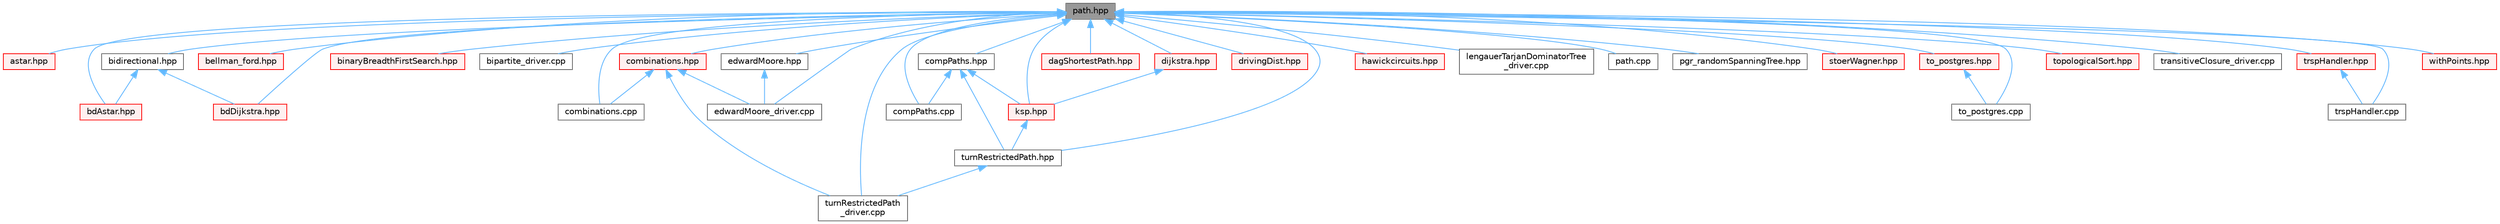 digraph "path.hpp"
{
 // LATEX_PDF_SIZE
  bgcolor="transparent";
  edge [fontname=Helvetica,fontsize=10,labelfontname=Helvetica,labelfontsize=10];
  node [fontname=Helvetica,fontsize=10,shape=box,height=0.2,width=0.4];
  Node1 [id="Node000001",label="path.hpp",height=0.2,width=0.4,color="gray40", fillcolor="grey60", style="filled", fontcolor="black",tooltip=" "];
  Node1 -> Node2 [id="edge1_Node000001_Node000002",dir="back",color="steelblue1",style="solid",tooltip=" "];
  Node2 [id="Node000002",label="astar.hpp",height=0.2,width=0.4,color="red", fillcolor="#FFF0F0", style="filled",URL="$astar_8hpp.html",tooltip=" "];
  Node1 -> Node4 [id="edge2_Node000001_Node000004",dir="back",color="steelblue1",style="solid",tooltip=" "];
  Node4 [id="Node000004",label="bdAstar.hpp",height=0.2,width=0.4,color="red", fillcolor="#FFF0F0", style="filled",URL="$bdAstar_8hpp.html",tooltip=" "];
  Node1 -> Node6 [id="edge3_Node000001_Node000006",dir="back",color="steelblue1",style="solid",tooltip=" "];
  Node6 [id="Node000006",label="bdDijkstra.hpp",height=0.2,width=0.4,color="red", fillcolor="#FFF0F0", style="filled",URL="$bdDijkstra_8hpp.html",tooltip=" "];
  Node1 -> Node8 [id="edge4_Node000001_Node000008",dir="back",color="steelblue1",style="solid",tooltip=" "];
  Node8 [id="Node000008",label="bellman_ford.hpp",height=0.2,width=0.4,color="red", fillcolor="#FFF0F0", style="filled",URL="$bellman__ford_8hpp.html",tooltip=" "];
  Node1 -> Node11 [id="edge5_Node000001_Node000011",dir="back",color="steelblue1",style="solid",tooltip=" "];
  Node11 [id="Node000011",label="bidirectional.hpp",height=0.2,width=0.4,color="grey40", fillcolor="white", style="filled",URL="$bidirectional_8hpp.html",tooltip=" "];
  Node11 -> Node4 [id="edge6_Node000011_Node000004",dir="back",color="steelblue1",style="solid",tooltip=" "];
  Node11 -> Node6 [id="edge7_Node000011_Node000006",dir="back",color="steelblue1",style="solid",tooltip=" "];
  Node1 -> Node12 [id="edge8_Node000001_Node000012",dir="back",color="steelblue1",style="solid",tooltip=" "];
  Node12 [id="Node000012",label="binaryBreadthFirstSearch.hpp",height=0.2,width=0.4,color="red", fillcolor="#FFF0F0", style="filled",URL="$binaryBreadthFirstSearch_8hpp.html",tooltip=" "];
  Node1 -> Node14 [id="edge9_Node000001_Node000014",dir="back",color="steelblue1",style="solid",tooltip=" "];
  Node14 [id="Node000014",label="bipartite_driver.cpp",height=0.2,width=0.4,color="grey40", fillcolor="white", style="filled",URL="$bipartite__driver_8cpp.html",tooltip=" "];
  Node1 -> Node15 [id="edge10_Node000001_Node000015",dir="back",color="steelblue1",style="solid",tooltip=" "];
  Node15 [id="Node000015",label="combinations.cpp",height=0.2,width=0.4,color="grey40", fillcolor="white", style="filled",URL="$combinations_8cpp.html",tooltip=" "];
  Node1 -> Node16 [id="edge11_Node000001_Node000016",dir="back",color="steelblue1",style="solid",tooltip=" "];
  Node16 [id="Node000016",label="combinations.hpp",height=0.2,width=0.4,color="red", fillcolor="#FFF0F0", style="filled",URL="$combinations_8hpp.html",tooltip=" "];
  Node16 -> Node15 [id="edge12_Node000016_Node000015",dir="back",color="steelblue1",style="solid",tooltip=" "];
  Node16 -> Node21 [id="edge13_Node000016_Node000021",dir="back",color="steelblue1",style="solid",tooltip=" "];
  Node21 [id="Node000021",label="edwardMoore_driver.cpp",height=0.2,width=0.4,color="grey40", fillcolor="white", style="filled",URL="$edwardMoore__driver_8cpp.html",tooltip=" "];
  Node16 -> Node30 [id="edge14_Node000016_Node000030",dir="back",color="steelblue1",style="solid",tooltip=" "];
  Node30 [id="Node000030",label="turnRestrictedPath\l_driver.cpp",height=0.2,width=0.4,color="grey40", fillcolor="white", style="filled",URL="$turnRestrictedPath__driver_8cpp.html",tooltip=" "];
  Node1 -> Node33 [id="edge15_Node000001_Node000033",dir="back",color="steelblue1",style="solid",tooltip=" "];
  Node33 [id="Node000033",label="compPaths.cpp",height=0.2,width=0.4,color="grey40", fillcolor="white", style="filled",URL="$compPaths_8cpp.html",tooltip=" "];
  Node1 -> Node34 [id="edge16_Node000001_Node000034",dir="back",color="steelblue1",style="solid",tooltip=" "];
  Node34 [id="Node000034",label="compPaths.hpp",height=0.2,width=0.4,color="grey40", fillcolor="white", style="filled",URL="$compPaths_8hpp.html",tooltip=" "];
  Node34 -> Node33 [id="edge17_Node000034_Node000033",dir="back",color="steelblue1",style="solid",tooltip=" "];
  Node34 -> Node35 [id="edge18_Node000034_Node000035",dir="back",color="steelblue1",style="solid",tooltip=" "];
  Node35 [id="Node000035",label="ksp.hpp",height=0.2,width=0.4,color="red", fillcolor="#FFF0F0", style="filled",URL="$ksp_8hpp.html",tooltip=" "];
  Node35 -> Node36 [id="edge19_Node000035_Node000036",dir="back",color="steelblue1",style="solid",tooltip=" "];
  Node36 [id="Node000036",label="turnRestrictedPath.hpp",height=0.2,width=0.4,color="grey40", fillcolor="white", style="filled",URL="$turnRestrictedPath_8hpp.html",tooltip=" "];
  Node36 -> Node30 [id="edge20_Node000036_Node000030",dir="back",color="steelblue1",style="solid",tooltip=" "];
  Node34 -> Node36 [id="edge21_Node000034_Node000036",dir="back",color="steelblue1",style="solid",tooltip=" "];
  Node1 -> Node37 [id="edge22_Node000001_Node000037",dir="back",color="steelblue1",style="solid",tooltip=" "];
  Node37 [id="Node000037",label="dagShortestPath.hpp",height=0.2,width=0.4,color="red", fillcolor="#FFF0F0", style="filled",URL="$dagShortestPath_8hpp.html",tooltip=" "];
  Node1 -> Node38 [id="edge23_Node000001_Node000038",dir="back",color="steelblue1",style="solid",tooltip=" "];
  Node38 [id="Node000038",label="dijkstra.hpp",height=0.2,width=0.4,color="red", fillcolor="#FFF0F0", style="filled",URL="$dijkstra_8hpp.html",tooltip=" "];
  Node38 -> Node35 [id="edge24_Node000038_Node000035",dir="back",color="steelblue1",style="solid",tooltip=" "];
  Node1 -> Node43 [id="edge25_Node000001_Node000043",dir="back",color="steelblue1",style="solid",tooltip=" "];
  Node43 [id="Node000043",label="drivingDist.hpp",height=0.2,width=0.4,color="red", fillcolor="#FFF0F0", style="filled",URL="$drivingDist_8hpp.html",tooltip=" "];
  Node1 -> Node45 [id="edge26_Node000001_Node000045",dir="back",color="steelblue1",style="solid",tooltip=" "];
  Node45 [id="Node000045",label="edwardMoore.hpp",height=0.2,width=0.4,color="grey40", fillcolor="white", style="filled",URL="$edwardMoore_8hpp.html",tooltip=" "];
  Node45 -> Node21 [id="edge27_Node000045_Node000021",dir="back",color="steelblue1",style="solid",tooltip=" "];
  Node1 -> Node21 [id="edge28_Node000001_Node000021",dir="back",color="steelblue1",style="solid",tooltip=" "];
  Node1 -> Node46 [id="edge29_Node000001_Node000046",dir="back",color="steelblue1",style="solid",tooltip=" "];
  Node46 [id="Node000046",label="hawickcircuits.hpp",height=0.2,width=0.4,color="red", fillcolor="#FFF0F0", style="filled",URL="$hawickcircuits_8hpp.html",tooltip=" "];
  Node1 -> Node35 [id="edge30_Node000001_Node000035",dir="back",color="steelblue1",style="solid",tooltip=" "];
  Node1 -> Node48 [id="edge31_Node000001_Node000048",dir="back",color="steelblue1",style="solid",tooltip=" "];
  Node48 [id="Node000048",label="lengauerTarjanDominatorTree\l_driver.cpp",height=0.2,width=0.4,color="grey40", fillcolor="white", style="filled",URL="$lengauerTarjanDominatorTree__driver_8cpp.html",tooltip=" "];
  Node1 -> Node49 [id="edge32_Node000001_Node000049",dir="back",color="steelblue1",style="solid",tooltip=" "];
  Node49 [id="Node000049",label="path.cpp",height=0.2,width=0.4,color="grey40", fillcolor="white", style="filled",URL="$path_8cpp.html",tooltip=" "];
  Node1 -> Node50 [id="edge33_Node000001_Node000050",dir="back",color="steelblue1",style="solid",tooltip=" "];
  Node50 [id="Node000050",label="pgr_randomSpanningTree.hpp",height=0.2,width=0.4,color="grey40", fillcolor="white", style="filled",URL="$pgr__randomSpanningTree_8hpp.html",tooltip=" "];
  Node1 -> Node51 [id="edge34_Node000001_Node000051",dir="back",color="steelblue1",style="solid",tooltip=" "];
  Node51 [id="Node000051",label="stoerWagner.hpp",height=0.2,width=0.4,color="red", fillcolor="#FFF0F0", style="filled",URL="$stoerWagner_8hpp.html",tooltip=" "];
  Node1 -> Node53 [id="edge35_Node000001_Node000053",dir="back",color="steelblue1",style="solid",tooltip=" "];
  Node53 [id="Node000053",label="to_postgres.cpp",height=0.2,width=0.4,color="grey40", fillcolor="white", style="filled",URL="$to__postgres_8cpp.html",tooltip=" "];
  Node1 -> Node54 [id="edge36_Node000001_Node000054",dir="back",color="steelblue1",style="solid",tooltip=" "];
  Node54 [id="Node000054",label="to_postgres.hpp",height=0.2,width=0.4,color="red", fillcolor="#FFF0F0", style="filled",URL="$to__postgres_8hpp.html",tooltip=" "];
  Node54 -> Node53 [id="edge37_Node000054_Node000053",dir="back",color="steelblue1",style="solid",tooltip=" "];
  Node1 -> Node59 [id="edge38_Node000001_Node000059",dir="back",color="steelblue1",style="solid",tooltip=" "];
  Node59 [id="Node000059",label="topologicalSort.hpp",height=0.2,width=0.4,color="red", fillcolor="#FFF0F0", style="filled",URL="$topologicalSort_8hpp.html",tooltip=" "];
  Node1 -> Node61 [id="edge39_Node000001_Node000061",dir="back",color="steelblue1",style="solid",tooltip=" "];
  Node61 [id="Node000061",label="transitiveClosure_driver.cpp",height=0.2,width=0.4,color="grey40", fillcolor="white", style="filled",URL="$transitiveClosure__driver_8cpp.html",tooltip=" "];
  Node1 -> Node62 [id="edge40_Node000001_Node000062",dir="back",color="steelblue1",style="solid",tooltip=" "];
  Node62 [id="Node000062",label="trspHandler.cpp",height=0.2,width=0.4,color="grey40", fillcolor="white", style="filled",URL="$trspHandler_8cpp.html",tooltip=" "];
  Node1 -> Node63 [id="edge41_Node000001_Node000063",dir="back",color="steelblue1",style="solid",tooltip=" "];
  Node63 [id="Node000063",label="trspHandler.hpp",height=0.2,width=0.4,color="red", fillcolor="#FFF0F0", style="filled",URL="$trspHandler_8hpp.html",tooltip=" "];
  Node63 -> Node62 [id="edge42_Node000063_Node000062",dir="back",color="steelblue1",style="solid",tooltip=" "];
  Node1 -> Node36 [id="edge43_Node000001_Node000036",dir="back",color="steelblue1",style="solid",tooltip=" "];
  Node1 -> Node30 [id="edge44_Node000001_Node000030",dir="back",color="steelblue1",style="solid",tooltip=" "];
  Node1 -> Node64 [id="edge45_Node000001_Node000064",dir="back",color="steelblue1",style="solid",tooltip=" "];
  Node64 [id="Node000064",label="withPoints.hpp",height=0.2,width=0.4,color="red", fillcolor="#FFF0F0", style="filled",URL="$withPoints_8hpp.html",tooltip=" "];
}
